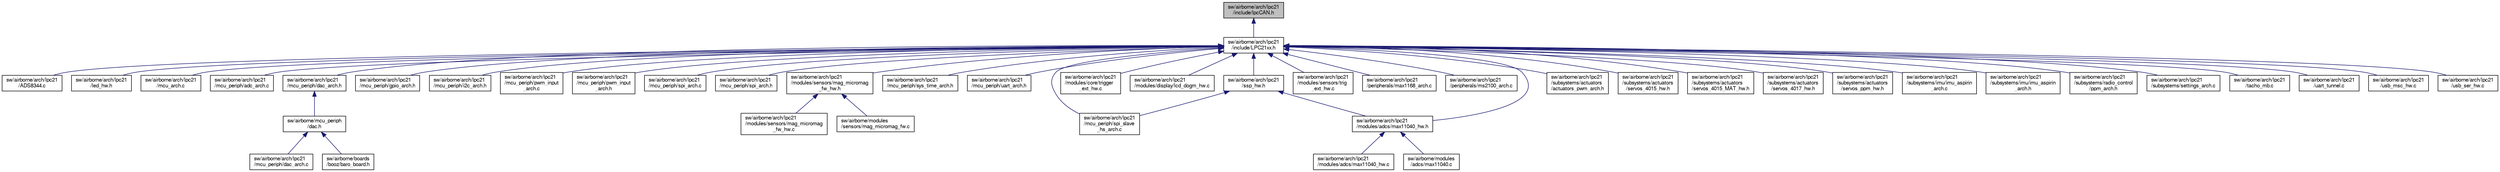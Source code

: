 digraph "sw/airborne/arch/lpc21/include/lpcCAN.h"
{
  edge [fontname="FreeSans",fontsize="10",labelfontname="FreeSans",labelfontsize="10"];
  node [fontname="FreeSans",fontsize="10",shape=record];
  Node1 [label="sw/airborne/arch/lpc21\l/include/lpcCAN.h",height=0.2,width=0.4,color="black", fillcolor="grey75", style="filled", fontcolor="black"];
  Node1 -> Node2 [dir="back",color="midnightblue",fontsize="10",style="solid",fontname="FreeSans"];
  Node2 [label="sw/airborne/arch/lpc21\l/include/LPC21xx.h",height=0.2,width=0.4,color="black", fillcolor="white", style="filled",URL="$LPC21xx_8h.html"];
  Node2 -> Node3 [dir="back",color="midnightblue",fontsize="10",style="solid",fontname="FreeSans"];
  Node3 [label="sw/airborne/arch/lpc21\l/ADS8344.c",height=0.2,width=0.4,color="black", fillcolor="white", style="filled",URL="$ADS8344_8c.html"];
  Node2 -> Node4 [dir="back",color="midnightblue",fontsize="10",style="solid",fontname="FreeSans"];
  Node4 [label="sw/airborne/arch/lpc21\l/led_hw.h",height=0.2,width=0.4,color="black", fillcolor="white", style="filled",URL="$lpc21_2led__hw_8h.html"];
  Node2 -> Node5 [dir="back",color="midnightblue",fontsize="10",style="solid",fontname="FreeSans"];
  Node5 [label="sw/airborne/arch/lpc21\l/mcu_arch.c",height=0.2,width=0.4,color="black", fillcolor="white", style="filled",URL="$lpc21_2mcu__arch_8c.html",tooltip="lpc21 arch dependant microcontroller initialisation functions. "];
  Node2 -> Node6 [dir="back",color="midnightblue",fontsize="10",style="solid",fontname="FreeSans"];
  Node6 [label="sw/airborne/arch/lpc21\l/mcu_periph/adc_arch.c",height=0.2,width=0.4,color="black", fillcolor="white", style="filled",URL="$lpc21_2mcu__periph_2adc__arch_8c.html",tooltip="Handling of ADC hardware for lpc21xx. "];
  Node2 -> Node7 [dir="back",color="midnightblue",fontsize="10",style="solid",fontname="FreeSans"];
  Node7 [label="sw/airborne/arch/lpc21\l/mcu_periph/dac_arch.h",height=0.2,width=0.4,color="black", fillcolor="white", style="filled",URL="$dac__arch_8h.html",tooltip="Handling of DAC hardware for lpc21xx. "];
  Node7 -> Node8 [dir="back",color="midnightblue",fontsize="10",style="solid",fontname="FreeSans"];
  Node8 [label="sw/airborne/mcu_periph\l/dac.h",height=0.2,width=0.4,color="black", fillcolor="white", style="filled",URL="$dac_8h.html"];
  Node8 -> Node9 [dir="back",color="midnightblue",fontsize="10",style="solid",fontname="FreeSans"];
  Node9 [label="sw/airborne/arch/lpc21\l/mcu_periph/dac_arch.c",height=0.2,width=0.4,color="black", fillcolor="white", style="filled",URL="$dac__arch_8c.html",tooltip="Handling of DAC hardware for lpc21xx. "];
  Node8 -> Node10 [dir="back",color="midnightblue",fontsize="10",style="solid",fontname="FreeSans"];
  Node10 [label="sw/airborne/boards\l/booz/baro_board.h",height=0.2,width=0.4,color="black", fillcolor="white", style="filled",URL="$booz_2baro__board_8h.html"];
  Node2 -> Node11 [dir="back",color="midnightblue",fontsize="10",style="solid",fontname="FreeSans"];
  Node11 [label="sw/airborne/arch/lpc21\l/mcu_periph/gpio_arch.h",height=0.2,width=0.4,color="black", fillcolor="white", style="filled",URL="$lpc21_2mcu__periph_2gpio__arch_8h.html",tooltip="GPIO helper functions for LPC21xx. "];
  Node2 -> Node12 [dir="back",color="midnightblue",fontsize="10",style="solid",fontname="FreeSans"];
  Node12 [label="sw/airborne/arch/lpc21\l/mcu_periph/i2c_arch.h",height=0.2,width=0.4,color="black", fillcolor="white", style="filled",URL="$lpc21_2mcu__periph_2i2c__arch_8h.html",tooltip="Handling of I2C hardware for LPC21xx. "];
  Node2 -> Node13 [dir="back",color="midnightblue",fontsize="10",style="solid",fontname="FreeSans"];
  Node13 [label="sw/airborne/arch/lpc21\l/mcu_periph/pwm_input\l_arch.c",height=0.2,width=0.4,color="black", fillcolor="white", style="filled",URL="$lpc21_2mcu__periph_2pwm__input__arch_8c.html",tooltip="handling of arm7 PWM input using a timer with capture. "];
  Node2 -> Node14 [dir="back",color="midnightblue",fontsize="10",style="solid",fontname="FreeSans"];
  Node14 [label="sw/airborne/arch/lpc21\l/mcu_periph/pwm_input\l_arch.h",height=0.2,width=0.4,color="black", fillcolor="white", style="filled",URL="$lpc21_2mcu__periph_2pwm__input__arch_8h.html",tooltip="handling of arm7 PWM input using a timer with capture. "];
  Node2 -> Node15 [dir="back",color="midnightblue",fontsize="10",style="solid",fontname="FreeSans"];
  Node15 [label="sw/airborne/arch/lpc21\l/mcu_periph/spi_arch.c",height=0.2,width=0.4,color="black", fillcolor="white", style="filled",URL="$lpc21_2mcu__periph_2spi__arch_8c.html",tooltip="Handling of SPI hardware for lpc21xx. "];
  Node2 -> Node16 [dir="back",color="midnightblue",fontsize="10",style="solid",fontname="FreeSans"];
  Node16 [label="sw/airborne/arch/lpc21\l/mcu_periph/spi_arch.h",height=0.2,width=0.4,color="black", fillcolor="white", style="filled",URL="$lpc21_2mcu__periph_2spi__arch_8h.html",tooltip="Handling of SPI hardware for lpc21xx. "];
  Node2 -> Node17 [dir="back",color="midnightblue",fontsize="10",style="solid",fontname="FreeSans"];
  Node17 [label="sw/airborne/arch/lpc21\l/mcu_periph/spi_slave\l_hs_arch.c",height=0.2,width=0.4,color="black", fillcolor="white", style="filled",URL="$spi__slave__hs__arch_8c.html",tooltip="Highspeed SPI Slave Interface. "];
  Node2 -> Node18 [dir="back",color="midnightblue",fontsize="10",style="solid",fontname="FreeSans"];
  Node18 [label="sw/airborne/arch/lpc21\l/mcu_periph/sys_time_arch.h",height=0.2,width=0.4,color="black", fillcolor="white", style="filled",URL="$lpc21_2mcu__periph_2sys__time__arch_8h.html",tooltip="LPC21xx timing functions. "];
  Node2 -> Node19 [dir="back",color="midnightblue",fontsize="10",style="solid",fontname="FreeSans"];
  Node19 [label="sw/airborne/arch/lpc21\l/mcu_periph/uart_arch.h",height=0.2,width=0.4,color="black", fillcolor="white", style="filled",URL="$lpc21_2mcu__periph_2uart__arch_8h.html",tooltip="Handling of UART hardware for lpc21xx. "];
  Node2 -> Node20 [dir="back",color="midnightblue",fontsize="10",style="solid",fontname="FreeSans"];
  Node20 [label="sw/airborne/arch/lpc21\l/modules/adcs/max11040_hw.h",height=0.2,width=0.4,color="black", fillcolor="white", style="filled",URL="$max11040__hw_8h.html"];
  Node20 -> Node21 [dir="back",color="midnightblue",fontsize="10",style="solid",fontname="FreeSans"];
  Node21 [label="sw/airborne/arch/lpc21\l/modules/adcs/max11040_hw.c",height=0.2,width=0.4,color="black", fillcolor="white", style="filled",URL="$max11040__hw_8c.html"];
  Node20 -> Node22 [dir="back",color="midnightblue",fontsize="10",style="solid",fontname="FreeSans"];
  Node22 [label="sw/airborne/modules\l/adcs/max11040.c",height=0.2,width=0.4,color="black", fillcolor="white", style="filled",URL="$max11040_8c.html",tooltip="Maxim MAX11040 ADC hw interface. "];
  Node2 -> Node23 [dir="back",color="midnightblue",fontsize="10",style="solid",fontname="FreeSans"];
  Node23 [label="sw/airborne/arch/lpc21\l/modules/core/trigger\l_ext_hw.c",height=0.2,width=0.4,color="black", fillcolor="white", style="filled",URL="$lpc21_2modules_2core_2trigger__ext__hw_8c.html"];
  Node2 -> Node24 [dir="back",color="midnightblue",fontsize="10",style="solid",fontname="FreeSans"];
  Node24 [label="sw/airborne/arch/lpc21\l/modules/display/lcd_dogm_hw.c",height=0.2,width=0.4,color="black", fillcolor="white", style="filled",URL="$lcd__dogm__hw_8c.html"];
  Node2 -> Node25 [dir="back",color="midnightblue",fontsize="10",style="solid",fontname="FreeSans"];
  Node25 [label="sw/airborne/arch/lpc21\l/modules/sensors/mag_micromag\l_fw_hw.h",height=0.2,width=0.4,color="black", fillcolor="white", style="filled",URL="$mag__micromag__fw__hw_8h.html"];
  Node25 -> Node26 [dir="back",color="midnightblue",fontsize="10",style="solid",fontname="FreeSans"];
  Node26 [label="sw/airborne/arch/lpc21\l/modules/sensors/mag_micromag\l_fw_hw.c",height=0.2,width=0.4,color="black", fillcolor="white", style="filled",URL="$mag__micromag__fw__hw_8c.html"];
  Node25 -> Node27 [dir="back",color="midnightblue",fontsize="10",style="solid",fontname="FreeSans"];
  Node27 [label="sw/airborne/modules\l/sensors/mag_micromag_fw.c",height=0.2,width=0.4,color="black", fillcolor="white", style="filled",URL="$mag__micromag__fw_8c.html"];
  Node2 -> Node28 [dir="back",color="midnightblue",fontsize="10",style="solid",fontname="FreeSans"];
  Node28 [label="sw/airborne/arch/lpc21\l/modules/sensors/trig\l_ext_hw.c",height=0.2,width=0.4,color="black", fillcolor="white", style="filled",URL="$trig__ext__hw_8c.html"];
  Node2 -> Node29 [dir="back",color="midnightblue",fontsize="10",style="solid",fontname="FreeSans"];
  Node29 [label="sw/airborne/arch/lpc21\l/peripherals/max1168_arch.c",height=0.2,width=0.4,color="black", fillcolor="white", style="filled",URL="$lpc21_2peripherals_2max1168__arch_8c.html"];
  Node2 -> Node30 [dir="back",color="midnightblue",fontsize="10",style="solid",fontname="FreeSans"];
  Node30 [label="sw/airborne/arch/lpc21\l/peripherals/ms2100_arch.c",height=0.2,width=0.4,color="black", fillcolor="white", style="filled",URL="$lpc21_2peripherals_2ms2100__arch_8c.html",tooltip="LPC21xx specific functions for the ms2100 magnetic sensor from PNI. "];
  Node2 -> Node31 [dir="back",color="midnightblue",fontsize="10",style="solid",fontname="FreeSans"];
  Node31 [label="sw/airborne/arch/lpc21\l/ssp_hw.h",height=0.2,width=0.4,color="black", fillcolor="white", style="filled",URL="$ssp__hw_8h.html"];
  Node31 -> Node17 [dir="back",color="midnightblue",fontsize="10",style="solid",fontname="FreeSans"];
  Node31 -> Node20 [dir="back",color="midnightblue",fontsize="10",style="solid",fontname="FreeSans"];
  Node2 -> Node32 [dir="back",color="midnightblue",fontsize="10",style="solid",fontname="FreeSans"];
  Node32 [label="sw/airborne/arch/lpc21\l/subsystems/actuators\l/actuators_pwm_arch.h",height=0.2,width=0.4,color="black", fillcolor="white", style="filled",URL="$lpc21_2subsystems_2actuators_2actuators__pwm__arch_8h.html"];
  Node2 -> Node33 [dir="back",color="midnightblue",fontsize="10",style="solid",fontname="FreeSans"];
  Node33 [label="sw/airborne/arch/lpc21\l/subsystems/actuators\l/servos_4015_hw.h",height=0.2,width=0.4,color="black", fillcolor="white", style="filled",URL="$servos__4015__hw_8h.html"];
  Node2 -> Node34 [dir="back",color="midnightblue",fontsize="10",style="solid",fontname="FreeSans"];
  Node34 [label="sw/airborne/arch/lpc21\l/subsystems/actuators\l/servos_4015_MAT_hw.h",height=0.2,width=0.4,color="black", fillcolor="white", style="filled",URL="$lpc21_2subsystems_2actuators_2servos__4015__MAT__hw_8h.html"];
  Node2 -> Node35 [dir="back",color="midnightblue",fontsize="10",style="solid",fontname="FreeSans"];
  Node35 [label="sw/airborne/arch/lpc21\l/subsystems/actuators\l/servos_4017_hw.h",height=0.2,width=0.4,color="black", fillcolor="white", style="filled",URL="$lpc21_2subsystems_2actuators_2servos__4017__hw_8h.html"];
  Node2 -> Node36 [dir="back",color="midnightblue",fontsize="10",style="solid",fontname="FreeSans"];
  Node36 [label="sw/airborne/arch/lpc21\l/subsystems/actuators\l/servos_ppm_hw.h",height=0.2,width=0.4,color="black", fillcolor="white", style="filled",URL="$lpc21_2subsystems_2actuators_2servos__ppm__hw_8h.html",tooltip="Efficient driving of MAT0.1 (SERVO_CLOCK_PIN) using TIMER0 to produce PPM for a R/C receiver which ha..."];
  Node2 -> Node37 [dir="back",color="midnightblue",fontsize="10",style="solid",fontname="FreeSans"];
  Node37 [label="sw/airborne/arch/lpc21\l/subsystems/imu/imu_aspirin\l_arch.c",height=0.2,width=0.4,color="black", fillcolor="white", style="filled",URL="$lpc21_2subsystems_2imu_2imu__aspirin__arch_8c.html"];
  Node2 -> Node38 [dir="back",color="midnightblue",fontsize="10",style="solid",fontname="FreeSans"];
  Node38 [label="sw/airborne/arch/lpc21\l/subsystems/imu/imu_aspirin\l_arch.h",height=0.2,width=0.4,color="black", fillcolor="white", style="filled",URL="$lpc21_2subsystems_2imu_2imu__aspirin__arch_8h.html"];
  Node2 -> Node39 [dir="back",color="midnightblue",fontsize="10",style="solid",fontname="FreeSans"];
  Node39 [label="sw/airborne/arch/lpc21\l/subsystems/radio_control\l/ppm_arch.h",height=0.2,width=0.4,color="black", fillcolor="white", style="filled",URL="$lpc21_2subsystems_2radio__control_2ppm__arch_8h.html",tooltip="LPC21xx ppm decoder. "];
  Node2 -> Node40 [dir="back",color="midnightblue",fontsize="10",style="solid",fontname="FreeSans"];
  Node40 [label="sw/airborne/arch/lpc21\l/subsystems/settings_arch.c",height=0.2,width=0.4,color="black", fillcolor="white", style="filled",URL="$lpc21_2subsystems_2settings__arch_8c.html",tooltip="Persistent settings low level flash routines lpc21. "];
  Node2 -> Node41 [dir="back",color="midnightblue",fontsize="10",style="solid",fontname="FreeSans"];
  Node41 [label="sw/airborne/arch/lpc21\l/tacho_mb.c",height=0.2,width=0.4,color="black", fillcolor="white", style="filled",URL="$tacho__mb_8c.html"];
  Node2 -> Node42 [dir="back",color="midnightblue",fontsize="10",style="solid",fontname="FreeSans"];
  Node42 [label="sw/airborne/arch/lpc21\l/uart_tunnel.c",height=0.2,width=0.4,color="black", fillcolor="white", style="filled",URL="$lpc21_2uart__tunnel_8c.html"];
  Node2 -> Node43 [dir="back",color="midnightblue",fontsize="10",style="solid",fontname="FreeSans"];
  Node43 [label="sw/airborne/arch/lpc21\l/usb_msc_hw.c",height=0.2,width=0.4,color="black", fillcolor="white", style="filled",URL="$usb__msc__hw_8c.html"];
  Node2 -> Node44 [dir="back",color="midnightblue",fontsize="10",style="solid",fontname="FreeSans"];
  Node44 [label="sw/airborne/arch/lpc21\l/usb_ser_hw.c",height=0.2,width=0.4,color="black", fillcolor="white", style="filled",URL="$lpc21_2usb__ser__hw_8c.html"];
}
